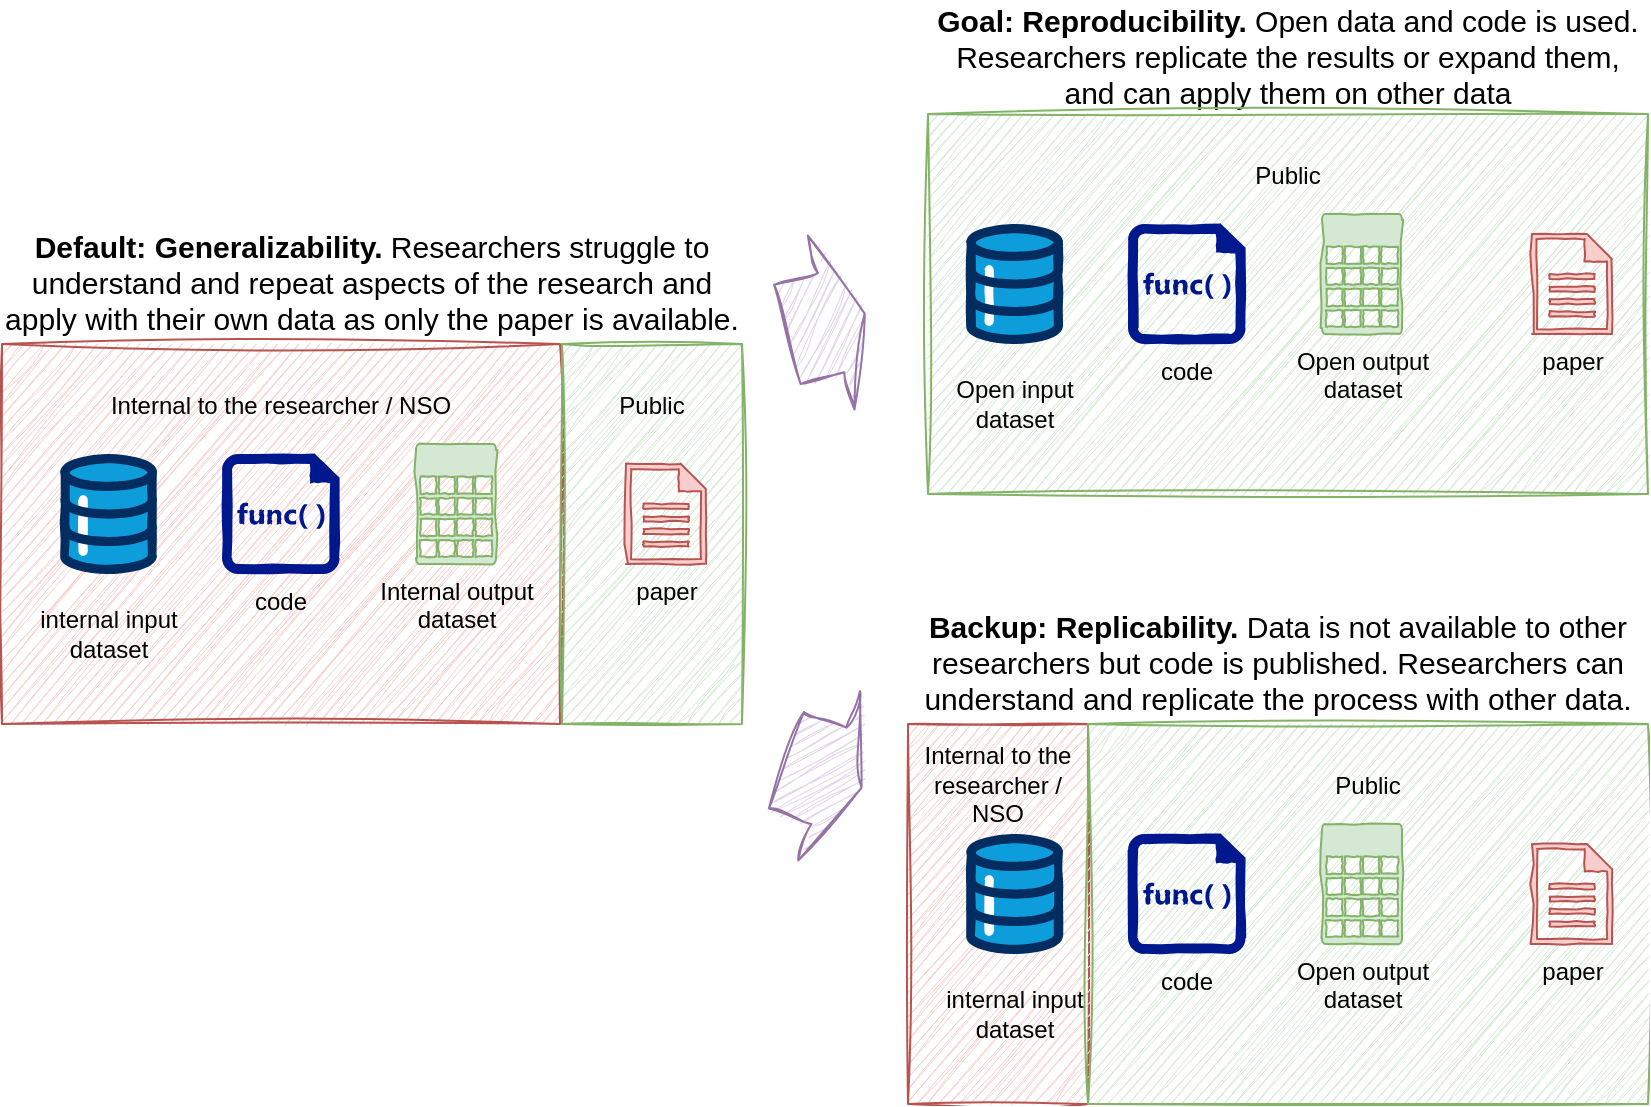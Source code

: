 <mxfile version="26.2.2">
  <diagram name="Page-1" id="LCp4_AXFhdLgKOSRJFyB">
    <mxGraphModel dx="2068" dy="1210" grid="1" gridSize="10" guides="1" tooltips="1" connect="1" arrows="1" fold="1" page="1" pageScale="1" pageWidth="850" pageHeight="1100" math="0" shadow="0">
      <root>
        <mxCell id="0" />
        <mxCell id="1" parent="0" />
        <mxCell id="6WQPMh8JYxecZ4hOtQSG-8" value="Internal to the researcher / NSO&lt;div&gt;&lt;br&gt;&lt;/div&gt;&lt;div&gt;&lt;br&gt;&lt;/div&gt;&lt;div&gt;&lt;br&gt;&lt;/div&gt;&lt;div&gt;&lt;br&gt;&lt;/div&gt;&lt;div&gt;&lt;br&gt;&lt;/div&gt;&lt;div&gt;&lt;br&gt;&lt;/div&gt;&lt;div&gt;&lt;br&gt;&lt;/div&gt;&lt;div&gt;&lt;br&gt;&lt;/div&gt;&lt;div&gt;&lt;br&gt;&lt;/div&gt;" style="rounded=0;whiteSpace=wrap;html=1;fillColor=#f8cecc;strokeColor=#b85450;sketch=1;curveFitting=1;jiggle=2;sketchStyle=rough;" parent="1" vertex="1">
          <mxGeometry x="357" y="705" width="279" height="190" as="geometry" />
        </mxCell>
        <mxCell id="6WQPMh8JYxecZ4hOtQSG-9" value="Public&lt;div&gt;&lt;br&gt;&lt;/div&gt;&lt;div&gt;&lt;br&gt;&lt;/div&gt;&lt;div&gt;&lt;br&gt;&lt;/div&gt;&lt;div&gt;&lt;br&gt;&lt;/div&gt;&lt;div&gt;&lt;br&gt;&lt;/div&gt;&lt;div&gt;&lt;br&gt;&lt;/div&gt;&lt;div&gt;&lt;br&gt;&lt;/div&gt;&lt;div&gt;&lt;br&gt;&lt;/div&gt;&lt;div&gt;&lt;br&gt;&lt;/div&gt;" style="rounded=0;whiteSpace=wrap;html=1;fillColor=#d5e8d4;strokeColor=#82b366;sketch=1;curveFitting=1;jiggle=2;sketchStyle=rough;" parent="1" vertex="1">
          <mxGeometry x="637" y="705" width="90" height="190" as="geometry" />
        </mxCell>
        <mxCell id="6WQPMh8JYxecZ4hOtQSG-1" value="paper" style="aspect=fixed;pointerEvents=1;shadow=0;dashed=0;html=1;strokeColor=#b85450;labelPosition=center;verticalLabelPosition=bottom;verticalAlign=top;align=center;fillColor=#f8cecc;shape=mxgraph.mscae.enterprise.document;sketch=1;curveFitting=1;jiggle=2;sketchStyle=comic;" parent="1" vertex="1">
          <mxGeometry x="669" y="765" width="40" height="50" as="geometry" />
        </mxCell>
        <mxCell id="6WQPMh8JYxecZ4hOtQSG-2" value="code" style="aspect=fixed;pointerEvents=1;shadow=0;dashed=0;html=1;strokeColor=none;labelPosition=center;verticalLabelPosition=bottom;verticalAlign=top;align=center;fillColor=#00188D;shape=mxgraph.mscae.enterprise.code_file;sketch=1;curveFitting=1;jiggle=2;sketchStyle=comic;" parent="1" vertex="1">
          <mxGeometry x="467" y="760" width="58.8" height="60" as="geometry" />
        </mxCell>
        <mxCell id="6WQPMh8JYxecZ4hOtQSG-3" value="internal input &lt;br&gt;dataset" style="verticalLabelPosition=bottom;aspect=fixed;html=1;shape=mxgraph.salesforce.data;sketch=1;curveFitting=1;jiggle=2;sketchStyle=comic;" parent="1" vertex="1">
          <mxGeometry x="386" y="760" width="48.6" height="60" as="geometry" />
        </mxCell>
        <mxCell id="6WQPMh8JYxecZ4hOtQSG-71" value="Internal output &lt;br&gt;dataset" style="verticalLabelPosition=bottom;html=1;verticalAlign=top;align=center;strokeColor=#82b366;fillColor=#d5e8d4;shape=mxgraph.azure.storage;pointerEvents=1;sketch=1;curveFitting=1;jiggle=2;sketchStyle=comic;" parent="1" vertex="1">
          <mxGeometry x="564" y="755" width="40" height="60" as="geometry" />
        </mxCell>
        <mxCell id="6WQPMh8JYxecZ4hOtQSG-94" value="" style="shape=singleArrow;whiteSpace=wrap;html=1;arrowWidth=0.57;arrowSize=0.433;fillColor=#e1d5e7;strokeColor=#9673a6;sketch=1;curveFitting=1;jiggle=2;sketchStyle=rough;rotation=-15;" parent="1" vertex="1">
          <mxGeometry x="749" y="650" width="40" height="90" as="geometry" />
        </mxCell>
        <mxCell id="6WQPMh8JYxecZ4hOtQSG-96" value="&lt;p data-pm-slice=&quot;1 1 [&amp;quot;body&amp;quot;,{}]&quot;&gt;&lt;strong&gt;Default: Generalizability.&amp;nbsp;&lt;/strong&gt;Researchers struggle to understand and repeat aspects of the research and apply with their own data as only the paper is&amp;nbsp;available.&lt;/p&gt;" style="text;html=1;align=center;verticalAlign=middle;whiteSpace=wrap;rounded=0;fontSize=15;" parent="1" vertex="1">
          <mxGeometry x="357" y="649" width="370" height="50" as="geometry" />
        </mxCell>
        <mxCell id="6WQPMh8JYxecZ4hOtQSG-98" value="&lt;b&gt;Goal: Reproducibility.&lt;/b&gt;&amp;nbsp;Open data and code is used. Researchers replicate the results or expand them, and can apply them on other data" style="text;html=1;align=center;verticalAlign=middle;whiteSpace=wrap;rounded=0;fontSize=15;" parent="1" vertex="1">
          <mxGeometry x="820" y="535" width="360" height="51" as="geometry" />
        </mxCell>
        <mxCell id="jeABVTtX3Q1DxEAOlglV-11" value="&lt;p data-pm-slice=&quot;1 1 [&amp;quot;body&amp;quot;,{}]&quot;&gt;&lt;strong&gt;Backup: Replicability.&lt;/strong&gt;&amp;nbsp;Data is not available to other researchers but code is published. Researchers can understand and replicate the process with other data.&lt;/p&gt;" style="text;html=1;align=center;verticalAlign=middle;whiteSpace=wrap;rounded=0;fontSize=15;" parent="1" vertex="1">
          <mxGeometry x="810" y="834" width="370" height="60" as="geometry" />
        </mxCell>
        <mxCell id="jeABVTtX3Q1DxEAOlglV-15" value="" style="shape=singleArrow;whiteSpace=wrap;html=1;arrowWidth=0.57;arrowSize=0.433;fillColor=#e1d5e7;strokeColor=#9673a6;sketch=1;curveFitting=1;jiggle=2;sketchStyle=rough;rotation=20;" parent="1" vertex="1">
          <mxGeometry x="748" y="875" width="40" height="90" as="geometry" />
        </mxCell>
        <mxCell id="aOlhjZEwEmY65jy0rKLj-2" value="Public&lt;div&gt;&lt;br&gt;&lt;/div&gt;&lt;div&gt;&lt;br&gt;&lt;/div&gt;&lt;div&gt;&lt;br&gt;&lt;/div&gt;&lt;div&gt;&lt;br&gt;&lt;/div&gt;&lt;div&gt;&lt;br&gt;&lt;/div&gt;&lt;div&gt;&lt;br&gt;&lt;/div&gt;&lt;div&gt;&lt;br&gt;&lt;/div&gt;&lt;div&gt;&lt;br&gt;&lt;/div&gt;&lt;div&gt;&lt;br&gt;&lt;/div&gt;" style="rounded=0;whiteSpace=wrap;html=1;fillColor=#d5e8d4;strokeColor=#82b366;sketch=1;curveFitting=1;jiggle=2;sketchStyle=rough;" parent="1" vertex="1">
          <mxGeometry x="820" y="590" width="360" height="190" as="geometry" />
        </mxCell>
        <mxCell id="aOlhjZEwEmY65jy0rKLj-3" value="paper" style="aspect=fixed;pointerEvents=1;shadow=0;dashed=0;html=1;strokeColor=#b85450;labelPosition=center;verticalLabelPosition=bottom;verticalAlign=top;align=center;fillColor=#f8cecc;shape=mxgraph.mscae.enterprise.document;sketch=1;curveFitting=1;jiggle=2;sketchStyle=comic;" parent="1" vertex="1">
          <mxGeometry x="1122" y="650" width="40" height="50" as="geometry" />
        </mxCell>
        <mxCell id="aOlhjZEwEmY65jy0rKLj-4" value="code" style="aspect=fixed;pointerEvents=1;shadow=0;dashed=0;html=1;strokeColor=none;labelPosition=center;verticalLabelPosition=bottom;verticalAlign=top;align=center;fillColor=#00188D;shape=mxgraph.mscae.enterprise.code_file;sketch=1;curveFitting=1;jiggle=2;sketchStyle=comic;" parent="1" vertex="1">
          <mxGeometry x="920" y="645" width="58.8" height="60" as="geometry" />
        </mxCell>
        <mxCell id="aOlhjZEwEmY65jy0rKLj-5" value="Open input &lt;br&gt;dataset" style="verticalLabelPosition=bottom;aspect=fixed;html=1;shape=mxgraph.salesforce.data;sketch=1;curveFitting=1;jiggle=2;sketchStyle=comic;" parent="1" vertex="1">
          <mxGeometry x="839" y="645" width="48.6" height="60" as="geometry" />
        </mxCell>
        <mxCell id="aOlhjZEwEmY65jy0rKLj-6" value="Open output &lt;br&gt;dataset" style="verticalLabelPosition=bottom;html=1;verticalAlign=top;align=center;strokeColor=#82b366;fillColor=#d5e8d4;shape=mxgraph.azure.storage;pointerEvents=1;sketch=1;curveFitting=1;jiggle=2;sketchStyle=comic;" parent="1" vertex="1">
          <mxGeometry x="1017" y="640" width="40" height="60" as="geometry" />
        </mxCell>
        <mxCell id="aOlhjZEwEmY65jy0rKLj-7" value="Internal to the researcher / NSO&lt;div&gt;&lt;br&gt;&lt;/div&gt;&lt;div&gt;&lt;br&gt;&lt;/div&gt;&lt;div&gt;&lt;br&gt;&lt;/div&gt;&lt;div&gt;&lt;br&gt;&lt;/div&gt;&lt;div&gt;&lt;br&gt;&lt;/div&gt;&lt;div&gt;&lt;br&gt;&lt;/div&gt;&lt;div&gt;&lt;br&gt;&lt;/div&gt;&lt;div&gt;&lt;br&gt;&lt;/div&gt;&lt;div&gt;&lt;br&gt;&lt;/div&gt;" style="rounded=0;whiteSpace=wrap;html=1;fillColor=#f8cecc;strokeColor=#b85450;sketch=1;curveFitting=1;jiggle=2;sketchStyle=rough;" parent="1" vertex="1">
          <mxGeometry x="810" y="895" width="90" height="190" as="geometry" />
        </mxCell>
        <mxCell id="aOlhjZEwEmY65jy0rKLj-8" value="Public&lt;div&gt;&lt;br&gt;&lt;/div&gt;&lt;div&gt;&lt;br&gt;&lt;/div&gt;&lt;div&gt;&lt;br&gt;&lt;/div&gt;&lt;div&gt;&lt;br&gt;&lt;/div&gt;&lt;div&gt;&lt;br&gt;&lt;/div&gt;&lt;div&gt;&lt;br&gt;&lt;/div&gt;&lt;div&gt;&lt;br&gt;&lt;/div&gt;&lt;div&gt;&lt;br&gt;&lt;/div&gt;&lt;div&gt;&lt;br&gt;&lt;/div&gt;" style="rounded=0;whiteSpace=wrap;html=1;fillColor=#d5e8d4;strokeColor=#82b366;sketch=1;curveFitting=1;jiggle=2;sketchStyle=rough;shadow=0;glass=0;" parent="1" vertex="1">
          <mxGeometry x="900" y="895" width="280" height="190" as="geometry" />
        </mxCell>
        <mxCell id="aOlhjZEwEmY65jy0rKLj-9" value="paper" style="aspect=fixed;pointerEvents=1;shadow=0;dashed=0;html=1;strokeColor=#b85450;labelPosition=center;verticalLabelPosition=bottom;verticalAlign=top;align=center;fillColor=#f8cecc;shape=mxgraph.mscae.enterprise.document;sketch=1;curveFitting=1;jiggle=2;sketchStyle=comic;" parent="1" vertex="1">
          <mxGeometry x="1122" y="955" width="40" height="50" as="geometry" />
        </mxCell>
        <mxCell id="aOlhjZEwEmY65jy0rKLj-10" value="code" style="aspect=fixed;pointerEvents=1;shadow=0;dashed=0;html=1;strokeColor=none;labelPosition=center;verticalLabelPosition=bottom;verticalAlign=top;align=center;fillColor=#00188D;shape=mxgraph.mscae.enterprise.code_file;sketch=1;curveFitting=1;jiggle=2;sketchStyle=comic;" parent="1" vertex="1">
          <mxGeometry x="920" y="950" width="58.8" height="60" as="geometry" />
        </mxCell>
        <mxCell id="aOlhjZEwEmY65jy0rKLj-11" value="internal input &lt;br&gt;dataset" style="verticalLabelPosition=bottom;aspect=fixed;html=1;shape=mxgraph.salesforce.data;sketch=1;curveFitting=1;jiggle=2;sketchStyle=comic;" parent="1" vertex="1">
          <mxGeometry x="839" y="950" width="48.6" height="60" as="geometry" />
        </mxCell>
        <mxCell id="aOlhjZEwEmY65jy0rKLj-12" value="Open output &lt;br&gt;dataset" style="verticalLabelPosition=bottom;html=1;verticalAlign=top;align=center;strokeColor=#82b366;fillColor=#d5e8d4;shape=mxgraph.azure.storage;pointerEvents=1;sketch=1;curveFitting=1;jiggle=2;sketchStyle=comic;" parent="1" vertex="1">
          <mxGeometry x="1017" y="945" width="40" height="60" as="geometry" />
        </mxCell>
      </root>
    </mxGraphModel>
  </diagram>
</mxfile>
